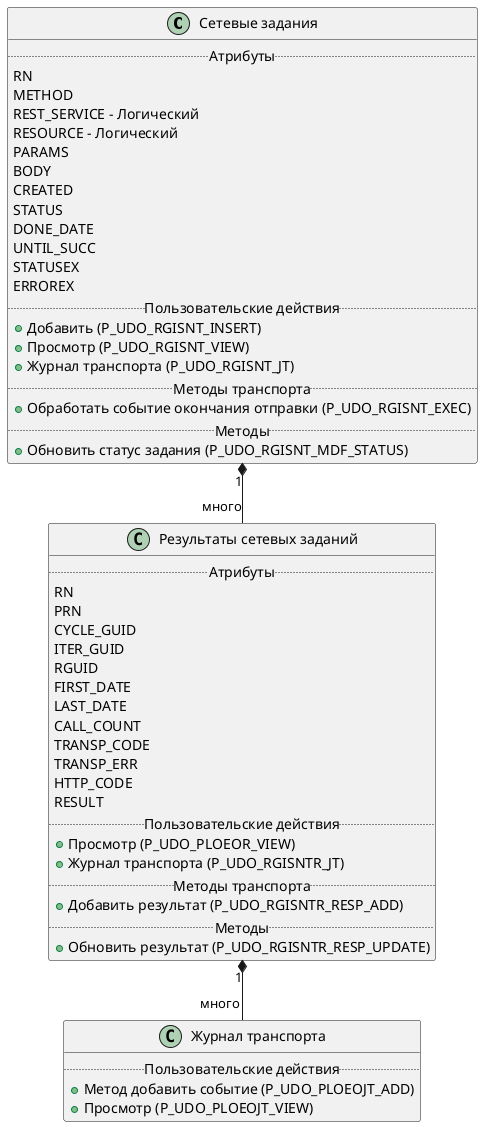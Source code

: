 @startuml

 class "Сетевые задания" as MasterClass {
 ..Атрибуты..
 RN
 METHOD
 REST_SERVICE - Логический
 RESOURCE - Логический
 PARAMS
 BODY
 CREATED
 STATUS
 DONE_DATE
 UNTIL_SUCC
 STATUSEX
 ERROREX
 ..Пользовательские действия..
 {method}+Добавить (P_UDO_RGISNT_INSERT)
 {method}+Просмотр (P_UDO_RGISNT_VIEW)
 {method}+Журнал транспорта (P_UDO_RGISNT_JT)
 ..Методы транспорта..
 {method}+Обработать событие окончания отправки (P_UDO_RGISNT_EXEC)
 ..Методы..
 {method}+Обновить статус задания (P_UDO_RGISNT_MDF_STATUS)
 }

 class "Результаты сетевых заданий" as SpecClass1 {
 ..Атрибуты..
 RN
 PRN
 CYCLE_GUID
 ITER_GUID
 RGUID
 FIRST_DATE
 LAST_DATE
 CALL_COUNT
 TRANSP_CODE
 TRANSP_ERR
 HTTP_CODE
 RESULT
 ..Пользовательские действия..
 {method}+Просмотр (P_UDO_PLOEOR_VIEW)
 {method}+Журнал транспорта (P_UDO_RGISNTR_JT)
 ..Методы транспорта..
 {method}+Добавить результат (P_UDO_RGISNTR_RESP_ADD)
 ..Методы..
 {method}+Обновить результат (P_UDO_RGISNTR_RESP_UPDATE)
 }

 class "Журнал транспорта" as SpecClass2 {
 ..Пользовательские действия..
 {method}+Метод добавить событие (P_UDO_PLOEOJT_ADD)
 {method}+Просмотр (P_UDO_PLOEOJT_VIEW)
 }

 MasterClass "1" *-- "много" SpecClass1
 SpecClass1 "1" *-- "много" SpecClass2

 @enduml
